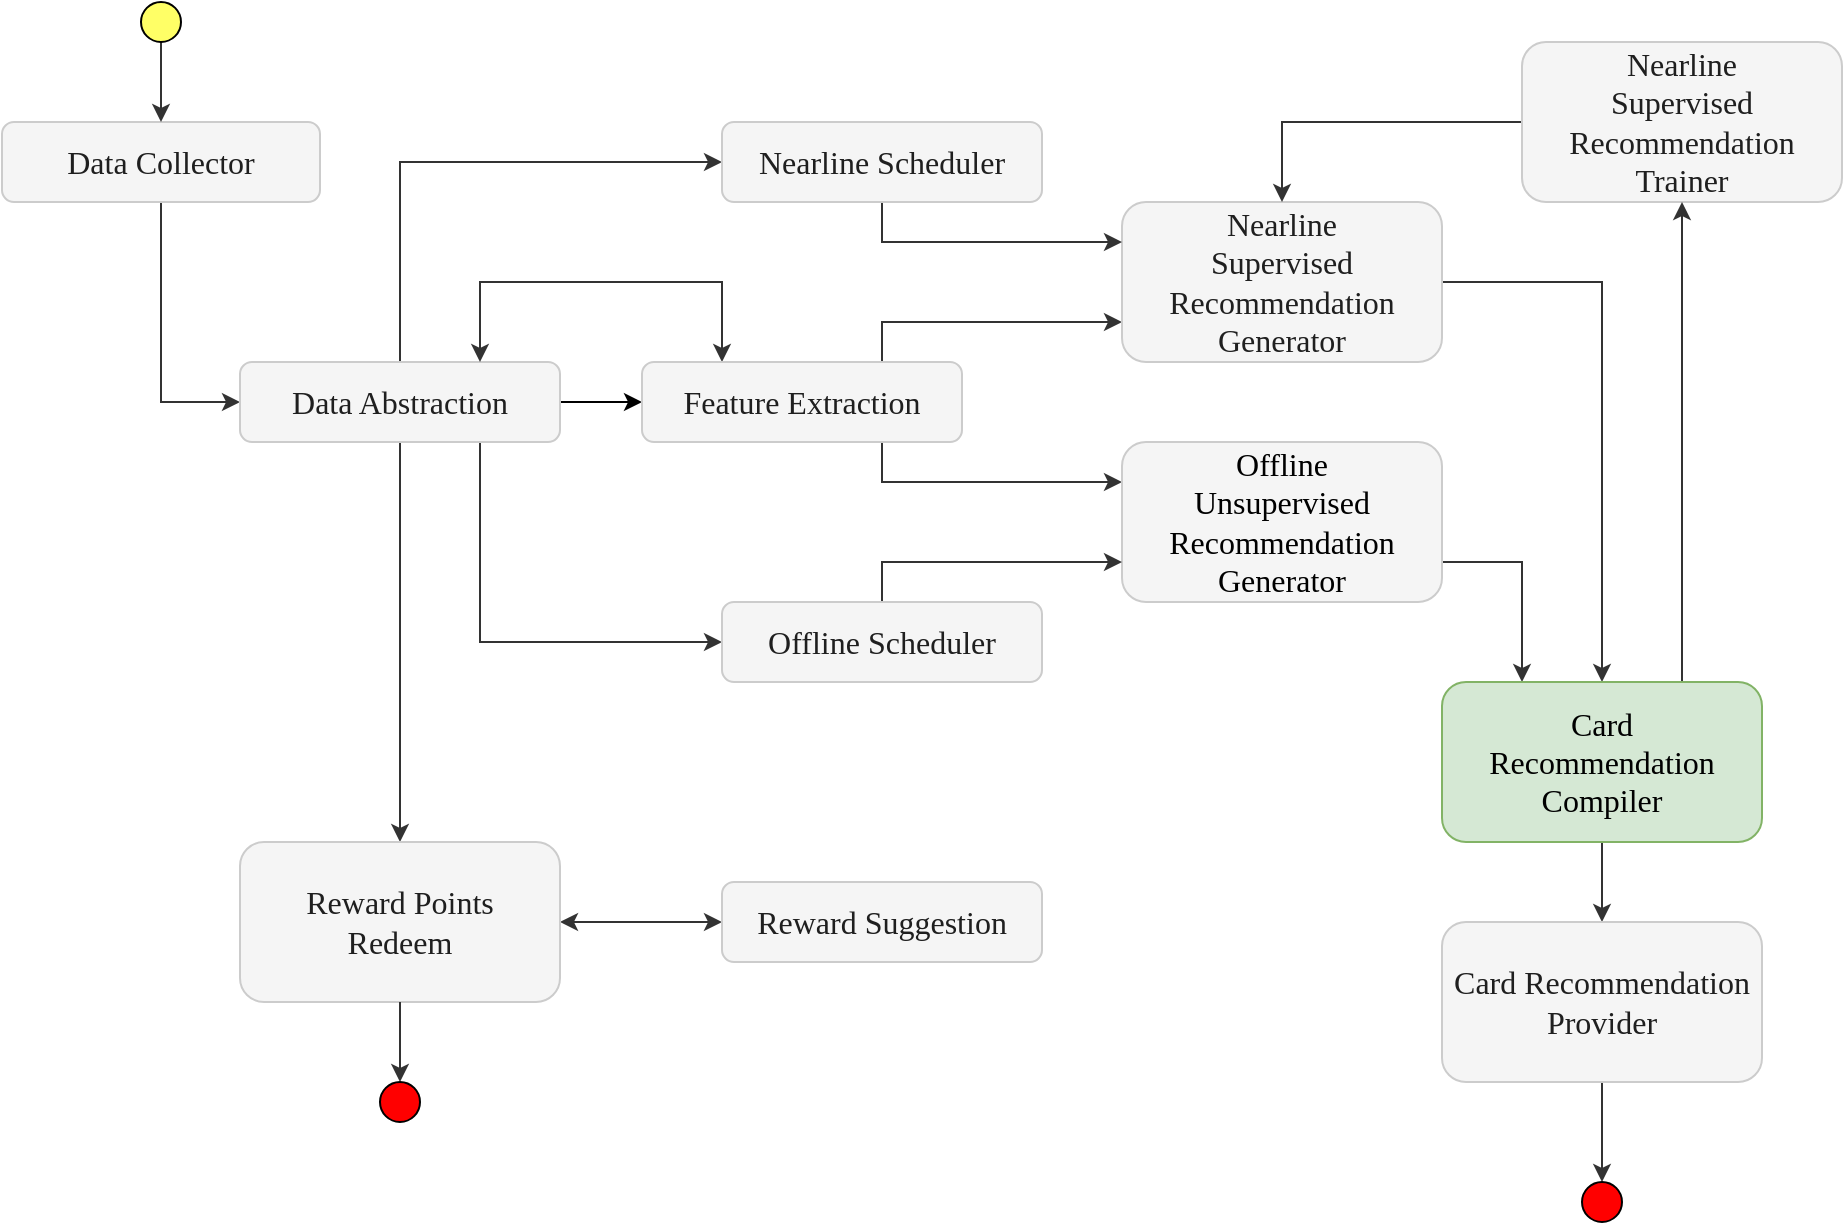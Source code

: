 <mxfile version="14.6.13" type="device"><diagram id="ChZriFEFbjY9oV3XmCEb" name="Page-1"><mxGraphModel dx="852" dy="504" grid="1" gridSize="10" guides="1" tooltips="1" connect="1" arrows="1" fold="1" page="1" pageScale="1" pageWidth="850" pageHeight="1100" math="0" shadow="0"><root><mxCell id="0"/><mxCell id="1" parent="0"/><mxCell id="AOfMiHOnlHMzdJrVUb-q-1" style="edgeStyle=orthogonalEdgeStyle;rounded=0;orthogonalLoop=1;jettySize=auto;html=1;exitX=0.5;exitY=1;exitDx=0;exitDy=0;entryX=0;entryY=0.5;entryDx=0;entryDy=0;fontFamily=Ubuntu;fontSource=https%3A%2F%2Ffonts.googleapis.com%2Fcss%3Ffamily%3DUbuntu;fontSize=13;fontColor=#6E6E6E;strokeColor=#333333;" edge="1" parent="1" source="AOfMiHOnlHMzdJrVUb-q-2" target="AOfMiHOnlHMzdJrVUb-q-7"><mxGeometry relative="1" as="geometry"/></mxCell><mxCell id="AOfMiHOnlHMzdJrVUb-q-2" value="&lt;font style=&quot;font-size: 16px&quot;&gt;Data Collector&lt;br&gt;&lt;/font&gt;" style="rounded=1;whiteSpace=wrap;html=1;strokeWidth=1;fontFamily=Ubuntu;fontSource=https%3A%2F%2Ffonts.googleapis.com%2Fcss%3Ffamily%3DUbuntu;fontSize=13;fillColor=#F5F5F5;fontColor=#1F1F1F;labelBorderColor=none;strokeColor=#CCCCCC;" vertex="1" parent="1"><mxGeometry x="80" y="280" width="159" height="40" as="geometry"/></mxCell><mxCell id="AOfMiHOnlHMzdJrVUb-q-3" style="edgeStyle=orthogonalEdgeStyle;rounded=0;orthogonalLoop=1;jettySize=auto;html=1;entryX=0;entryY=0.5;entryDx=0;entryDy=0;fontFamily=Ubuntu;fontSource=https%3A%2F%2Ffonts.googleapis.com%2Fcss%3Ffamily%3DUbuntu;fontSize=13;fontColor=#6E6E6E;" edge="1" parent="1" source="AOfMiHOnlHMzdJrVUb-q-7" target="AOfMiHOnlHMzdJrVUb-q-11"><mxGeometry relative="1" as="geometry"/></mxCell><mxCell id="AOfMiHOnlHMzdJrVUb-q-4" style="edgeStyle=orthogonalEdgeStyle;rounded=0;orthogonalLoop=1;jettySize=auto;html=1;exitX=0.5;exitY=0;exitDx=0;exitDy=0;entryX=0;entryY=0.5;entryDx=0;entryDy=0;fontFamily=Ubuntu;fontSource=https%3A%2F%2Ffonts.googleapis.com%2Fcss%3Ffamily%3DUbuntu;fontSize=13;fontColor=#6E6E6E;strokeColor=#333333;" edge="1" parent="1" source="AOfMiHOnlHMzdJrVUb-q-7" target="AOfMiHOnlHMzdJrVUb-q-24"><mxGeometry relative="1" as="geometry"/></mxCell><mxCell id="AOfMiHOnlHMzdJrVUb-q-5" style="edgeStyle=orthogonalEdgeStyle;rounded=0;orthogonalLoop=1;jettySize=auto;html=1;exitX=0.75;exitY=1;exitDx=0;exitDy=0;entryX=0;entryY=0.5;entryDx=0;entryDy=0;fontFamily=Ubuntu;fontSource=https%3A%2F%2Ffonts.googleapis.com%2Fcss%3Ffamily%3DUbuntu;fontSize=13;fontColor=#6E6E6E;strokeColor=#333333;" edge="1" parent="1" source="AOfMiHOnlHMzdJrVUb-q-7" target="AOfMiHOnlHMzdJrVUb-q-26"><mxGeometry relative="1" as="geometry"/></mxCell><mxCell id="AOfMiHOnlHMzdJrVUb-q-6" style="edgeStyle=orthogonalEdgeStyle;rounded=0;orthogonalLoop=1;jettySize=auto;html=1;exitX=0.5;exitY=1;exitDx=0;exitDy=0;fontFamily=Ubuntu;fontSource=https%3A%2F%2Ffonts.googleapis.com%2Fcss%3Ffamily%3DUbuntu;fontSize=13;fontColor=#6E6E6E;entryX=0.5;entryY=0;entryDx=0;entryDy=0;strokeColor=#333333;" edge="1" parent="1" source="AOfMiHOnlHMzdJrVUb-q-7" target="AOfMiHOnlHMzdJrVUb-q-28"><mxGeometry relative="1" as="geometry"><Array as="points"/><mxPoint x="239" y="641" as="targetPoint"/></mxGeometry></mxCell><mxCell id="AOfMiHOnlHMzdJrVUb-q-7" value="&lt;font style=&quot;font-size: 16px&quot;&gt;Data Abstraction&lt;br&gt;&lt;/font&gt;" style="rounded=1;whiteSpace=wrap;html=1;strokeWidth=1;fontFamily=Ubuntu;fontSource=https%3A%2F%2Ffonts.googleapis.com%2Fcss%3Ffamily%3DUbuntu;fontSize=13;fillColor=#F5F5F5;fontColor=#1F1F1F;labelBorderColor=none;strokeColor=#CCCCCC;" vertex="1" parent="1"><mxGeometry x="199" y="400" width="160" height="40" as="geometry"/></mxCell><mxCell id="AOfMiHOnlHMzdJrVUb-q-8" style="edgeStyle=orthogonalEdgeStyle;rounded=0;orthogonalLoop=1;jettySize=auto;html=1;exitX=0.75;exitY=0;exitDx=0;exitDy=0;entryX=0;entryY=0.75;entryDx=0;entryDy=0;fontFamily=Ubuntu;fontSource=https%3A%2F%2Ffonts.googleapis.com%2Fcss%3Ffamily%3DUbuntu;fontSize=13;fontColor=#6E6E6E;strokeColor=#333333;" edge="1" parent="1" source="AOfMiHOnlHMzdJrVUb-q-11" target="AOfMiHOnlHMzdJrVUb-q-15"><mxGeometry relative="1" as="geometry"/></mxCell><mxCell id="AOfMiHOnlHMzdJrVUb-q-9" style="edgeStyle=orthogonalEdgeStyle;rounded=0;orthogonalLoop=1;jettySize=auto;html=1;exitX=0.75;exitY=1;exitDx=0;exitDy=0;entryX=0;entryY=0.25;entryDx=0;entryDy=0;fontFamily=Ubuntu;fontSource=https%3A%2F%2Ffonts.googleapis.com%2Fcss%3Ffamily%3DUbuntu;fontSize=13;fontColor=#6E6E6E;strokeColor=#333333;" edge="1" parent="1" source="AOfMiHOnlHMzdJrVUb-q-11" target="AOfMiHOnlHMzdJrVUb-q-13"><mxGeometry relative="1" as="geometry"/></mxCell><mxCell id="AOfMiHOnlHMzdJrVUb-q-10" style="edgeStyle=orthogonalEdgeStyle;rounded=0;orthogonalLoop=1;jettySize=auto;html=1;exitX=0.25;exitY=0;exitDx=0;exitDy=0;entryX=0.75;entryY=0;entryDx=0;entryDy=0;startArrow=classic;startFill=1;fontFamily=Ubuntu;fontSource=https%3A%2F%2Ffonts.googleapis.com%2Fcss%3Ffamily%3DUbuntu;fontSize=13;fontColor=#6E6E6E;strokeColor=#333333;" edge="1" parent="1" source="AOfMiHOnlHMzdJrVUb-q-11" target="AOfMiHOnlHMzdJrVUb-q-7"><mxGeometry relative="1" as="geometry"><Array as="points"><mxPoint x="440" y="360"/><mxPoint x="319" y="360"/></Array></mxGeometry></mxCell><mxCell id="AOfMiHOnlHMzdJrVUb-q-11" value="&lt;font style=&quot;font-size: 16px&quot;&gt;Feature Extraction&lt;br&gt;&lt;/font&gt;" style="rounded=1;whiteSpace=wrap;html=1;strokeWidth=1;fontFamily=Ubuntu;fontSource=https%3A%2F%2Ffonts.googleapis.com%2Fcss%3Ffamily%3DUbuntu;fontSize=13;fillColor=#F5F5F5;fontColor=#1F1F1F;labelBorderColor=none;strokeColor=#CCCCCC;" vertex="1" parent="1"><mxGeometry x="400" y="400" width="160" height="40" as="geometry"/></mxCell><mxCell id="AOfMiHOnlHMzdJrVUb-q-12" style="edgeStyle=orthogonalEdgeStyle;rounded=0;orthogonalLoop=1;jettySize=auto;html=1;exitX=1;exitY=0.75;exitDx=0;exitDy=0;entryX=0.25;entryY=0;entryDx=0;entryDy=0;fontFamily=Ubuntu;fontSource=https%3A%2F%2Ffonts.googleapis.com%2Fcss%3Ffamily%3DUbuntu;fontSize=13;fontColor=#6E6E6E;strokeColor=#333333;" edge="1" parent="1" source="AOfMiHOnlHMzdJrVUb-q-13" target="AOfMiHOnlHMzdJrVUb-q-20"><mxGeometry relative="1" as="geometry"/></mxCell><mxCell id="AOfMiHOnlHMzdJrVUb-q-13" value="&lt;font style=&quot;font-size: 16px&quot;&gt;Offline &lt;br&gt;Unsupervised&lt;br&gt;Recommendation&lt;br&gt;Generator&lt;br&gt;&lt;/font&gt;" style="rounded=1;whiteSpace=wrap;html=1;strokeWidth=1;fontFamily=Ubuntu;fontSource=https%3A%2F%2Ffonts.googleapis.com%2Fcss%3Ffamily%3DUbuntu;fontSize=13;fillColor=#F5F5F5;labelBorderColor=none;strokeColor=#CCCCCC;" vertex="1" parent="1"><mxGeometry x="640" y="440" width="160" height="80" as="geometry"/></mxCell><mxCell id="AOfMiHOnlHMzdJrVUb-q-14" style="edgeStyle=orthogonalEdgeStyle;rounded=0;orthogonalLoop=1;jettySize=auto;html=1;fontFamily=Ubuntu;fontSource=https%3A%2F%2Ffonts.googleapis.com%2Fcss%3Ffamily%3DUbuntu;fontSize=13;fontColor=#6E6E6E;strokeColor=#333333;" edge="1" parent="1" source="AOfMiHOnlHMzdJrVUb-q-15" target="AOfMiHOnlHMzdJrVUb-q-20"><mxGeometry relative="1" as="geometry"><Array as="points"><mxPoint x="880" y="360"/></Array></mxGeometry></mxCell><mxCell id="AOfMiHOnlHMzdJrVUb-q-15" value="&lt;font style=&quot;font-size: 16px&quot;&gt;Nearline &lt;br&gt;Supervised&lt;br&gt;Recommendation&lt;br&gt;Generator&lt;br&gt;&lt;/font&gt;" style="rounded=1;whiteSpace=wrap;html=1;strokeWidth=1;fontFamily=Ubuntu;fontSource=https%3A%2F%2Ffonts.googleapis.com%2Fcss%3Ffamily%3DUbuntu;fontSize=13;fillColor=#F5F5F5;fontColor=#1F1F1F;labelBorderColor=none;strokeColor=#CCCCCC;" vertex="1" parent="1"><mxGeometry x="640" y="320" width="160" height="80" as="geometry"/></mxCell><mxCell id="AOfMiHOnlHMzdJrVUb-q-16" style="edgeStyle=orthogonalEdgeStyle;rounded=0;orthogonalLoop=1;jettySize=auto;html=1;entryX=0.5;entryY=0;entryDx=0;entryDy=0;fontFamily=Ubuntu;fontSource=https%3A%2F%2Ffonts.googleapis.com%2Fcss%3Ffamily%3DUbuntu;fontSize=13;fontColor=#6E6E6E;strokeColor=#333333;" edge="1" parent="1" source="AOfMiHOnlHMzdJrVUb-q-17" target="AOfMiHOnlHMzdJrVUb-q-15"><mxGeometry relative="1" as="geometry"/></mxCell><mxCell id="AOfMiHOnlHMzdJrVUb-q-17" value="&lt;font style=&quot;font-size: 16px&quot;&gt;Nearline &lt;br&gt;Supervised&lt;br&gt;Recommendation&lt;br&gt;Trainer&lt;br&gt;&lt;/font&gt;" style="rounded=1;whiteSpace=wrap;html=1;strokeWidth=1;fontFamily=Ubuntu;fontSource=https%3A%2F%2Ffonts.googleapis.com%2Fcss%3Ffamily%3DUbuntu;fontSize=13;fillColor=#F5F5F5;fontColor=#1F1F1F;labelBorderColor=none;strokeColor=#CCCCCC;" vertex="1" parent="1"><mxGeometry x="840" y="240" width="160" height="80" as="geometry"/></mxCell><mxCell id="AOfMiHOnlHMzdJrVUb-q-18" style="edgeStyle=orthogonalEdgeStyle;rounded=0;orthogonalLoop=1;jettySize=auto;html=1;exitX=0.5;exitY=1;exitDx=0;exitDy=0;entryX=0.5;entryY=0;entryDx=0;entryDy=0;fontFamily=Ubuntu;fontSource=https%3A%2F%2Ffonts.googleapis.com%2Fcss%3Ffamily%3DUbuntu;fontSize=13;fontColor=#6E6E6E;strokeColor=#333333;" edge="1" parent="1" source="AOfMiHOnlHMzdJrVUb-q-20" target="AOfMiHOnlHMzdJrVUb-q-22"><mxGeometry relative="1" as="geometry"/></mxCell><mxCell id="AOfMiHOnlHMzdJrVUb-q-19" style="edgeStyle=orthogonalEdgeStyle;rounded=0;orthogonalLoop=1;jettySize=auto;html=1;entryX=0.5;entryY=1;entryDx=0;entryDy=0;exitX=0.75;exitY=0;exitDx=0;exitDy=0;strokeColor=#333333;" edge="1" parent="1" source="AOfMiHOnlHMzdJrVUb-q-20" target="AOfMiHOnlHMzdJrVUb-q-17"><mxGeometry relative="1" as="geometry"/></mxCell><mxCell id="AOfMiHOnlHMzdJrVUb-q-20" value="&lt;font style=&quot;font-size: 16px&quot;&gt;Card&lt;br&gt;Recommendation&lt;br&gt;Compiler&lt;br&gt;&lt;/font&gt;" style="rounded=1;whiteSpace=wrap;html=1;strokeWidth=1;fontFamily=Ubuntu;fontSource=https%3A%2F%2Ffonts.googleapis.com%2Fcss%3Ffamily%3DUbuntu;fontSize=13;fillColor=#d5e8d4;labelBorderColor=none;strokeColor=#82b366;" vertex="1" parent="1"><mxGeometry x="800" y="560" width="160" height="80" as="geometry"/></mxCell><mxCell id="AOfMiHOnlHMzdJrVUb-q-21" style="edgeStyle=orthogonalEdgeStyle;rounded=0;orthogonalLoop=1;jettySize=auto;html=1;exitX=0.5;exitY=1;exitDx=0;exitDy=0;startArrow=none;startFill=0;fontFamily=Ubuntu;fontSource=https%3A%2F%2Ffonts.googleapis.com%2Fcss%3Ffamily%3DUbuntu;fontSize=13;fontColor=#6E6E6E;entryX=0.5;entryY=0;entryDx=0;entryDy=0;strokeColor=#333333;" edge="1" parent="1" source="AOfMiHOnlHMzdJrVUb-q-22" target="AOfMiHOnlHMzdJrVUb-q-30"><mxGeometry relative="1" as="geometry"><mxPoint x="600" y="720" as="targetPoint"/><Array as="points"/></mxGeometry></mxCell><mxCell id="AOfMiHOnlHMzdJrVUb-q-22" value="&lt;font style=&quot;font-size: 16px&quot;&gt;Card Recommendation&lt;br&gt;Provider&lt;br&gt;&lt;/font&gt;" style="rounded=1;whiteSpace=wrap;html=1;strokeWidth=1;fontFamily=Ubuntu;fontSource=https%3A%2F%2Ffonts.googleapis.com%2Fcss%3Ffamily%3DUbuntu;fontSize=13;fillColor=#F5F5F5;fontColor=#1F1F1F;labelBorderColor=none;strokeColor=#CCCCCC;" vertex="1" parent="1"><mxGeometry x="800" y="680" width="160" height="80" as="geometry"/></mxCell><mxCell id="AOfMiHOnlHMzdJrVUb-q-23" style="edgeStyle=orthogonalEdgeStyle;rounded=0;orthogonalLoop=1;jettySize=auto;html=1;exitX=0.5;exitY=1;exitDx=0;exitDy=0;entryX=0;entryY=0.25;entryDx=0;entryDy=0;fontFamily=Ubuntu;fontSource=https%3A%2F%2Ffonts.googleapis.com%2Fcss%3Ffamily%3DUbuntu;fontSize=13;fontColor=#6E6E6E;strokeColor=#333333;" edge="1" parent="1" source="AOfMiHOnlHMzdJrVUb-q-24" target="AOfMiHOnlHMzdJrVUb-q-15"><mxGeometry relative="1" as="geometry"/></mxCell><mxCell id="AOfMiHOnlHMzdJrVUb-q-24" value="&lt;font style=&quot;font-size: 16px&quot;&gt;Nearline Scheduler&lt;br&gt;&lt;/font&gt;" style="rounded=1;whiteSpace=wrap;html=1;strokeWidth=1;fontFamily=Ubuntu;fontSource=https%3A%2F%2Ffonts.googleapis.com%2Fcss%3Ffamily%3DUbuntu;fontSize=13;fillColor=#F5F5F5;fontColor=#1F1F1F;labelBorderColor=none;strokeColor=#CCCCCC;" vertex="1" parent="1"><mxGeometry x="440" y="280" width="160" height="40" as="geometry"/></mxCell><mxCell id="AOfMiHOnlHMzdJrVUb-q-25" style="edgeStyle=orthogonalEdgeStyle;rounded=0;orthogonalLoop=1;jettySize=auto;html=1;exitX=0.5;exitY=0;exitDx=0;exitDy=0;entryX=0;entryY=0.75;entryDx=0;entryDy=0;fontFamily=Ubuntu;fontSource=https%3A%2F%2Ffonts.googleapis.com%2Fcss%3Ffamily%3DUbuntu;fontSize=13;fontColor=#6E6E6E;strokeColor=#333333;" edge="1" parent="1" source="AOfMiHOnlHMzdJrVUb-q-26" target="AOfMiHOnlHMzdJrVUb-q-13"><mxGeometry relative="1" as="geometry"/></mxCell><mxCell id="AOfMiHOnlHMzdJrVUb-q-26" value="&lt;font style=&quot;font-size: 16px&quot;&gt;Offline Scheduler&lt;br&gt;&lt;/font&gt;" style="rounded=1;whiteSpace=wrap;html=1;strokeWidth=1;fontFamily=Ubuntu;fontSource=https%3A%2F%2Ffonts.googleapis.com%2Fcss%3Ffamily%3DUbuntu;fontSize=13;fillColor=#F5F5F5;fontColor=#1F1F1F;labelBorderColor=none;strokeColor=#CCCCCC;" vertex="1" parent="1"><mxGeometry x="440" y="520" width="160" height="40" as="geometry"/></mxCell><mxCell id="AOfMiHOnlHMzdJrVUb-q-27" style="edgeStyle=orthogonalEdgeStyle;rounded=0;orthogonalLoop=1;jettySize=auto;html=1;exitX=1;exitY=0.5;exitDx=0;exitDy=0;fontFamily=Ubuntu;fontSource=https%3A%2F%2Ffonts.googleapis.com%2Fcss%3Ffamily%3DUbuntu;fontSize=13;fontColor=#6E6E6E;startArrow=classic;startFill=1;strokeColor=#333333;" edge="1" parent="1" source="AOfMiHOnlHMzdJrVUb-q-28" target="AOfMiHOnlHMzdJrVUb-q-29"><mxGeometry relative="1" as="geometry"/></mxCell><mxCell id="AOfMiHOnlHMzdJrVUb-q-28" value="&lt;font style=&quot;font-size: 16px&quot;&gt;Reward Points&lt;br&gt;Redeem&lt;br&gt;&lt;/font&gt;" style="rounded=1;whiteSpace=wrap;html=1;strokeWidth=1;fontFamily=Ubuntu;fontSource=https%3A%2F%2Ffonts.googleapis.com%2Fcss%3Ffamily%3DUbuntu;fontSize=13;fillColor=#F5F5F5;fontColor=#1F1F1F;labelBorderColor=none;strokeColor=#CCCCCC;" vertex="1" parent="1"><mxGeometry x="199" y="640" width="160" height="80" as="geometry"/></mxCell><mxCell id="AOfMiHOnlHMzdJrVUb-q-29" value="&lt;font style=&quot;font-size: 16px&quot;&gt;Reward Suggestion&lt;br&gt;&lt;/font&gt;" style="rounded=1;whiteSpace=wrap;html=1;strokeWidth=1;fontFamily=Ubuntu;fontSource=https%3A%2F%2Ffonts.googleapis.com%2Fcss%3Ffamily%3DUbuntu;fontSize=13;fillColor=#F5F5F5;fontColor=#1F1F1F;labelBorderColor=none;strokeColor=#CCCCCC;" vertex="1" parent="1"><mxGeometry x="440" y="660" width="160" height="40" as="geometry"/></mxCell><mxCell id="AOfMiHOnlHMzdJrVUb-q-30" value="" style="ellipse;whiteSpace=wrap;html=1;aspect=fixed;strokeWidth=1;fontFamily=Ubuntu;fontSource=https%3A%2F%2Ffonts.googleapis.com%2Fcss%3Ffamily%3DUbuntu;fontSize=13;fontColor=#6E6E6E;fillColor=#FF0000;" vertex="1" parent="1"><mxGeometry x="870" y="810" width="20" height="20" as="geometry"/></mxCell><mxCell id="AOfMiHOnlHMzdJrVUb-q-31" style="edgeStyle=orthogonalEdgeStyle;rounded=0;orthogonalLoop=1;jettySize=auto;html=1;entryX=0.5;entryY=0;entryDx=0;entryDy=0;startArrow=none;startFill=0;fontFamily=Ubuntu;fontSource=https%3A%2F%2Ffonts.googleapis.com%2Fcss%3Ffamily%3DUbuntu;fontSize=13;fontColor=#6E6E6E;strokeColor=#333333;" edge="1" parent="1" source="AOfMiHOnlHMzdJrVUb-q-32" target="AOfMiHOnlHMzdJrVUb-q-2"><mxGeometry relative="1" as="geometry"/></mxCell><mxCell id="AOfMiHOnlHMzdJrVUb-q-32" value="" style="ellipse;whiteSpace=wrap;html=1;aspect=fixed;strokeWidth=1;fontFamily=Ubuntu;fontSource=https%3A%2F%2Ffonts.googleapis.com%2Fcss%3Ffamily%3DUbuntu;fontSize=13;fontColor=#6E6E6E;fillColor=#FFFF66;" vertex="1" parent="1"><mxGeometry x="149.5" y="220" width="20" height="20" as="geometry"/></mxCell><mxCell id="AOfMiHOnlHMzdJrVUb-q-33" style="edgeStyle=orthogonalEdgeStyle;rounded=0;orthogonalLoop=1;jettySize=auto;html=1;startArrow=none;startFill=0;fontFamily=Ubuntu;fontSource=https%3A%2F%2Ffonts.googleapis.com%2Fcss%3Ffamily%3DUbuntu;fontSize=13;fontColor=#6E6E6E;exitX=0.5;exitY=1;exitDx=0;exitDy=0;strokeColor=#333333;" edge="1" parent="1" source="AOfMiHOnlHMzdJrVUb-q-28"><mxGeometry relative="1" as="geometry"><mxPoint x="279" y="760" as="targetPoint"/><mxPoint x="480" y="800" as="sourcePoint"/><Array as="points"/></mxGeometry></mxCell><mxCell id="AOfMiHOnlHMzdJrVUb-q-34" value="" style="ellipse;whiteSpace=wrap;html=1;aspect=fixed;strokeWidth=1;fontFamily=Ubuntu;fontSource=https%3A%2F%2Ffonts.googleapis.com%2Fcss%3Ffamily%3DUbuntu;fontSize=13;fontColor=#6E6E6E;fillColor=#FF0000;" vertex="1" parent="1"><mxGeometry x="269" y="760" width="20" height="20" as="geometry"/></mxCell></root></mxGraphModel></diagram></mxfile>